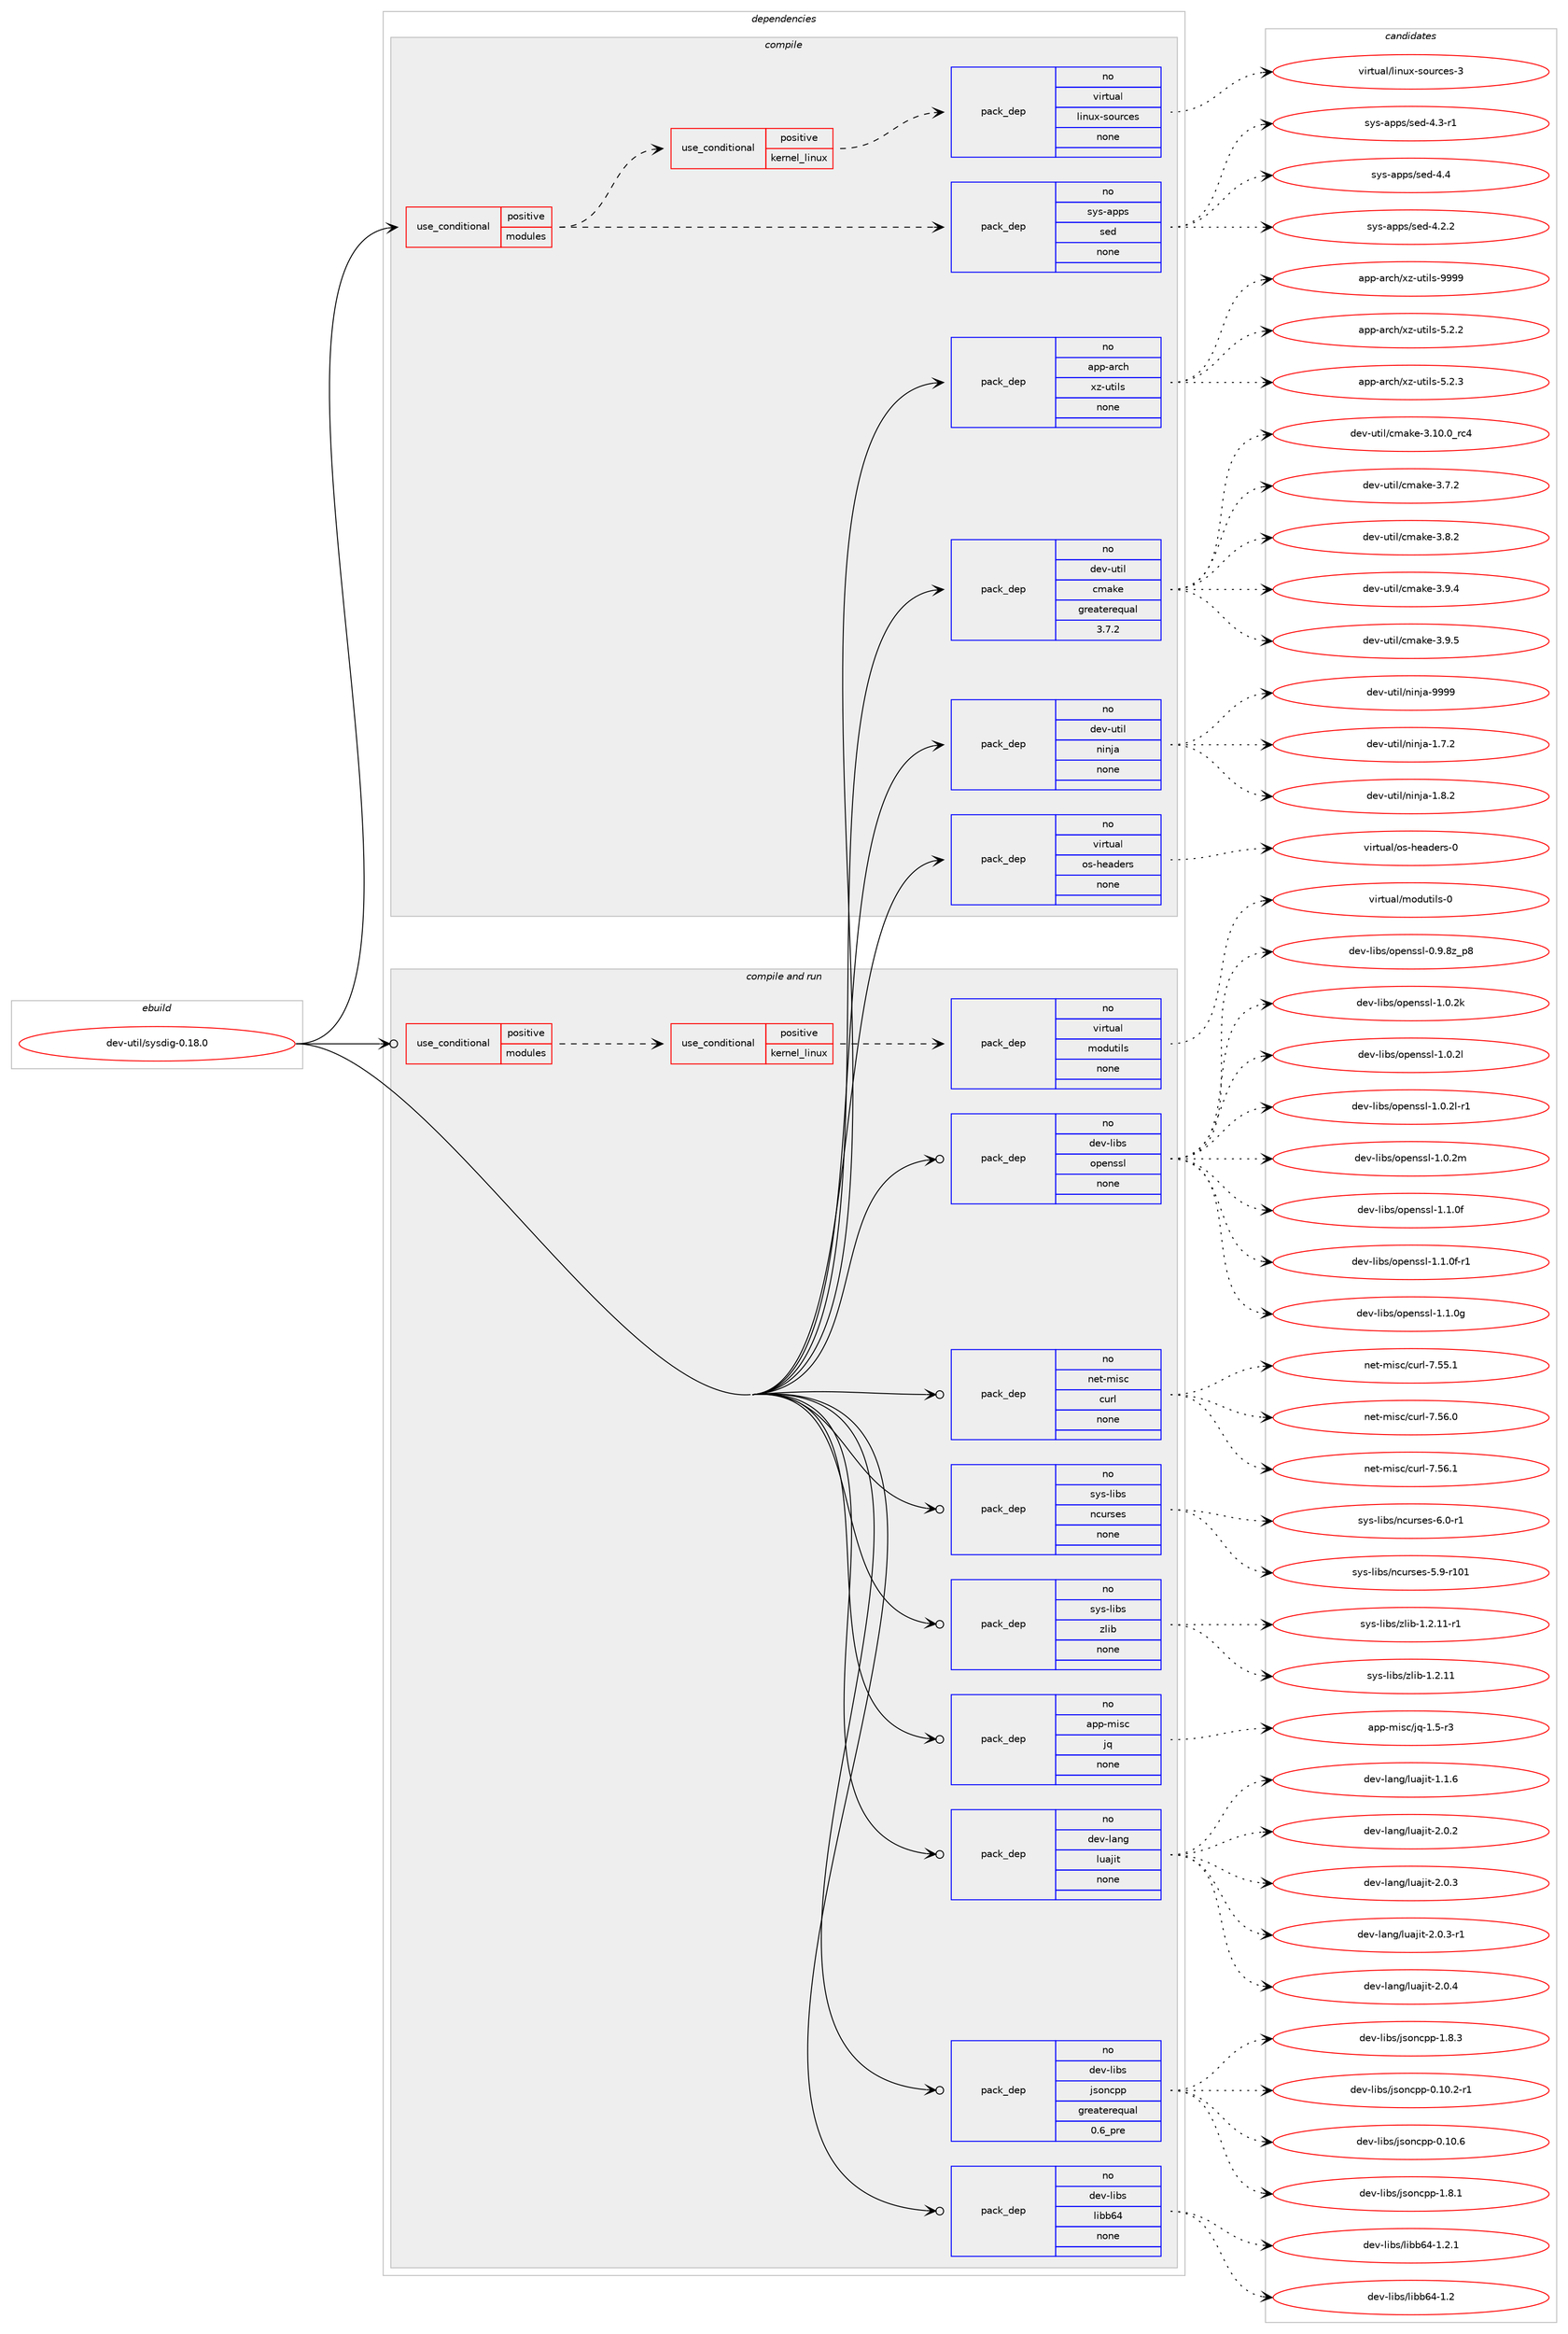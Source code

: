 digraph prolog {

# *************
# Graph options
# *************

newrank=true;
concentrate=true;
compound=true;
graph [rankdir=LR,fontname=Helvetica,fontsize=10,ranksep=1.5];#, ranksep=2.5, nodesep=0.2];
edge  [arrowhead=vee];
node  [fontname=Helvetica,fontsize=10];

# **********
# The ebuild
# **********

subgraph cluster_leftcol {
color=gray;
rank=same;
label=<<i>ebuild</i>>;
id [label="dev-util/sysdig-0.18.0", color=red, width=4, href="../dev-util/sysdig-0.18.0.svg"];
}

# ****************
# The dependencies
# ****************

subgraph cluster_midcol {
color=gray;
label=<<i>dependencies</i>>;
subgraph cluster_compile {
fillcolor="#eeeeee";
style=filled;
label=<<i>compile</i>>;
subgraph cond78839 {
dependency288993 [label=<<TABLE BORDER="0" CELLBORDER="1" CELLSPACING="0" CELLPADDING="4"><TR><TD ROWSPAN="3" CELLPADDING="10">use_conditional</TD></TR><TR><TD>positive</TD></TR><TR><TD>modules</TD></TR></TABLE>>, shape=none, color=red];
subgraph pack205858 {
dependency288994 [label=<<TABLE BORDER="0" CELLBORDER="1" CELLSPACING="0" CELLPADDING="4" WIDTH="220"><TR><TD ROWSPAN="6" CELLPADDING="30">pack_dep</TD></TR><TR><TD WIDTH="110">no</TD></TR><TR><TD>sys-apps</TD></TR><TR><TD>sed</TD></TR><TR><TD>none</TD></TR><TR><TD></TD></TR></TABLE>>, shape=none, color=blue];
}
dependency288993:e -> dependency288994:w [weight=20,style="dashed",arrowhead="vee"];
subgraph cond78840 {
dependency288995 [label=<<TABLE BORDER="0" CELLBORDER="1" CELLSPACING="0" CELLPADDING="4"><TR><TD ROWSPAN="3" CELLPADDING="10">use_conditional</TD></TR><TR><TD>positive</TD></TR><TR><TD>kernel_linux</TD></TR></TABLE>>, shape=none, color=red];
subgraph pack205859 {
dependency288996 [label=<<TABLE BORDER="0" CELLBORDER="1" CELLSPACING="0" CELLPADDING="4" WIDTH="220"><TR><TD ROWSPAN="6" CELLPADDING="30">pack_dep</TD></TR><TR><TD WIDTH="110">no</TD></TR><TR><TD>virtual</TD></TR><TR><TD>linux-sources</TD></TR><TR><TD>none</TD></TR><TR><TD></TD></TR></TABLE>>, shape=none, color=blue];
}
dependency288995:e -> dependency288996:w [weight=20,style="dashed",arrowhead="vee"];
}
dependency288993:e -> dependency288995:w [weight=20,style="dashed",arrowhead="vee"];
}
id:e -> dependency288993:w [weight=20,style="solid",arrowhead="vee"];
subgraph pack205860 {
dependency288997 [label=<<TABLE BORDER="0" CELLBORDER="1" CELLSPACING="0" CELLPADDING="4" WIDTH="220"><TR><TD ROWSPAN="6" CELLPADDING="30">pack_dep</TD></TR><TR><TD WIDTH="110">no</TD></TR><TR><TD>app-arch</TD></TR><TR><TD>xz-utils</TD></TR><TR><TD>none</TD></TR><TR><TD></TD></TR></TABLE>>, shape=none, color=blue];
}
id:e -> dependency288997:w [weight=20,style="solid",arrowhead="vee"];
subgraph pack205861 {
dependency288998 [label=<<TABLE BORDER="0" CELLBORDER="1" CELLSPACING="0" CELLPADDING="4" WIDTH="220"><TR><TD ROWSPAN="6" CELLPADDING="30">pack_dep</TD></TR><TR><TD WIDTH="110">no</TD></TR><TR><TD>dev-util</TD></TR><TR><TD>cmake</TD></TR><TR><TD>greaterequal</TD></TR><TR><TD>3.7.2</TD></TR></TABLE>>, shape=none, color=blue];
}
id:e -> dependency288998:w [weight=20,style="solid",arrowhead="vee"];
subgraph pack205862 {
dependency288999 [label=<<TABLE BORDER="0" CELLBORDER="1" CELLSPACING="0" CELLPADDING="4" WIDTH="220"><TR><TD ROWSPAN="6" CELLPADDING="30">pack_dep</TD></TR><TR><TD WIDTH="110">no</TD></TR><TR><TD>dev-util</TD></TR><TR><TD>ninja</TD></TR><TR><TD>none</TD></TR><TR><TD></TD></TR></TABLE>>, shape=none, color=blue];
}
id:e -> dependency288999:w [weight=20,style="solid",arrowhead="vee"];
subgraph pack205863 {
dependency289000 [label=<<TABLE BORDER="0" CELLBORDER="1" CELLSPACING="0" CELLPADDING="4" WIDTH="220"><TR><TD ROWSPAN="6" CELLPADDING="30">pack_dep</TD></TR><TR><TD WIDTH="110">no</TD></TR><TR><TD>virtual</TD></TR><TR><TD>os-headers</TD></TR><TR><TD>none</TD></TR><TR><TD></TD></TR></TABLE>>, shape=none, color=blue];
}
id:e -> dependency289000:w [weight=20,style="solid",arrowhead="vee"];
}
subgraph cluster_compileandrun {
fillcolor="#eeeeee";
style=filled;
label=<<i>compile and run</i>>;
subgraph cond78841 {
dependency289001 [label=<<TABLE BORDER="0" CELLBORDER="1" CELLSPACING="0" CELLPADDING="4"><TR><TD ROWSPAN="3" CELLPADDING="10">use_conditional</TD></TR><TR><TD>positive</TD></TR><TR><TD>modules</TD></TR></TABLE>>, shape=none, color=red];
subgraph cond78842 {
dependency289002 [label=<<TABLE BORDER="0" CELLBORDER="1" CELLSPACING="0" CELLPADDING="4"><TR><TD ROWSPAN="3" CELLPADDING="10">use_conditional</TD></TR><TR><TD>positive</TD></TR><TR><TD>kernel_linux</TD></TR></TABLE>>, shape=none, color=red];
subgraph pack205864 {
dependency289003 [label=<<TABLE BORDER="0" CELLBORDER="1" CELLSPACING="0" CELLPADDING="4" WIDTH="220"><TR><TD ROWSPAN="6" CELLPADDING="30">pack_dep</TD></TR><TR><TD WIDTH="110">no</TD></TR><TR><TD>virtual</TD></TR><TR><TD>modutils</TD></TR><TR><TD>none</TD></TR><TR><TD></TD></TR></TABLE>>, shape=none, color=blue];
}
dependency289002:e -> dependency289003:w [weight=20,style="dashed",arrowhead="vee"];
}
dependency289001:e -> dependency289002:w [weight=20,style="dashed",arrowhead="vee"];
}
id:e -> dependency289001:w [weight=20,style="solid",arrowhead="odotvee"];
subgraph pack205865 {
dependency289004 [label=<<TABLE BORDER="0" CELLBORDER="1" CELLSPACING="0" CELLPADDING="4" WIDTH="220"><TR><TD ROWSPAN="6" CELLPADDING="30">pack_dep</TD></TR><TR><TD WIDTH="110">no</TD></TR><TR><TD>app-misc</TD></TR><TR><TD>jq</TD></TR><TR><TD>none</TD></TR><TR><TD></TD></TR></TABLE>>, shape=none, color=blue];
}
id:e -> dependency289004:w [weight=20,style="solid",arrowhead="odotvee"];
subgraph pack205866 {
dependency289005 [label=<<TABLE BORDER="0" CELLBORDER="1" CELLSPACING="0" CELLPADDING="4" WIDTH="220"><TR><TD ROWSPAN="6" CELLPADDING="30">pack_dep</TD></TR><TR><TD WIDTH="110">no</TD></TR><TR><TD>dev-lang</TD></TR><TR><TD>luajit</TD></TR><TR><TD>none</TD></TR><TR><TD></TD></TR></TABLE>>, shape=none, color=blue];
}
id:e -> dependency289005:w [weight=20,style="solid",arrowhead="odotvee"];
subgraph pack205867 {
dependency289006 [label=<<TABLE BORDER="0" CELLBORDER="1" CELLSPACING="0" CELLPADDING="4" WIDTH="220"><TR><TD ROWSPAN="6" CELLPADDING="30">pack_dep</TD></TR><TR><TD WIDTH="110">no</TD></TR><TR><TD>dev-libs</TD></TR><TR><TD>jsoncpp</TD></TR><TR><TD>greaterequal</TD></TR><TR><TD>0.6_pre</TD></TR></TABLE>>, shape=none, color=blue];
}
id:e -> dependency289006:w [weight=20,style="solid",arrowhead="odotvee"];
subgraph pack205868 {
dependency289007 [label=<<TABLE BORDER="0" CELLBORDER="1" CELLSPACING="0" CELLPADDING="4" WIDTH="220"><TR><TD ROWSPAN="6" CELLPADDING="30">pack_dep</TD></TR><TR><TD WIDTH="110">no</TD></TR><TR><TD>dev-libs</TD></TR><TR><TD>libb64</TD></TR><TR><TD>none</TD></TR><TR><TD></TD></TR></TABLE>>, shape=none, color=blue];
}
id:e -> dependency289007:w [weight=20,style="solid",arrowhead="odotvee"];
subgraph pack205869 {
dependency289008 [label=<<TABLE BORDER="0" CELLBORDER="1" CELLSPACING="0" CELLPADDING="4" WIDTH="220"><TR><TD ROWSPAN="6" CELLPADDING="30">pack_dep</TD></TR><TR><TD WIDTH="110">no</TD></TR><TR><TD>dev-libs</TD></TR><TR><TD>openssl</TD></TR><TR><TD>none</TD></TR><TR><TD></TD></TR></TABLE>>, shape=none, color=blue];
}
id:e -> dependency289008:w [weight=20,style="solid",arrowhead="odotvee"];
subgraph pack205870 {
dependency289009 [label=<<TABLE BORDER="0" CELLBORDER="1" CELLSPACING="0" CELLPADDING="4" WIDTH="220"><TR><TD ROWSPAN="6" CELLPADDING="30">pack_dep</TD></TR><TR><TD WIDTH="110">no</TD></TR><TR><TD>net-misc</TD></TR><TR><TD>curl</TD></TR><TR><TD>none</TD></TR><TR><TD></TD></TR></TABLE>>, shape=none, color=blue];
}
id:e -> dependency289009:w [weight=20,style="solid",arrowhead="odotvee"];
subgraph pack205871 {
dependency289010 [label=<<TABLE BORDER="0" CELLBORDER="1" CELLSPACING="0" CELLPADDING="4" WIDTH="220"><TR><TD ROWSPAN="6" CELLPADDING="30">pack_dep</TD></TR><TR><TD WIDTH="110">no</TD></TR><TR><TD>sys-libs</TD></TR><TR><TD>ncurses</TD></TR><TR><TD>none</TD></TR><TR><TD></TD></TR></TABLE>>, shape=none, color=blue];
}
id:e -> dependency289010:w [weight=20,style="solid",arrowhead="odotvee"];
subgraph pack205872 {
dependency289011 [label=<<TABLE BORDER="0" CELLBORDER="1" CELLSPACING="0" CELLPADDING="4" WIDTH="220"><TR><TD ROWSPAN="6" CELLPADDING="30">pack_dep</TD></TR><TR><TD WIDTH="110">no</TD></TR><TR><TD>sys-libs</TD></TR><TR><TD>zlib</TD></TR><TR><TD>none</TD></TR><TR><TD></TD></TR></TABLE>>, shape=none, color=blue];
}
id:e -> dependency289011:w [weight=20,style="solid",arrowhead="odotvee"];
}
subgraph cluster_run {
fillcolor="#eeeeee";
style=filled;
label=<<i>run</i>>;
}
}

# **************
# The candidates
# **************

subgraph cluster_choices {
rank=same;
color=gray;
label=<<i>candidates</i>>;

subgraph choice205858 {
color=black;
nodesep=1;
choice115121115459711211211547115101100455246504650 [label="sys-apps/sed-4.2.2", color=red, width=4,href="../sys-apps/sed-4.2.2.svg"];
choice115121115459711211211547115101100455246514511449 [label="sys-apps/sed-4.3-r1", color=red, width=4,href="../sys-apps/sed-4.3-r1.svg"];
choice11512111545971121121154711510110045524652 [label="sys-apps/sed-4.4", color=red, width=4,href="../sys-apps/sed-4.4.svg"];
dependency288994:e -> choice115121115459711211211547115101100455246504650:w [style=dotted,weight="100"];
dependency288994:e -> choice115121115459711211211547115101100455246514511449:w [style=dotted,weight="100"];
dependency288994:e -> choice11512111545971121121154711510110045524652:w [style=dotted,weight="100"];
}
subgraph choice205859 {
color=black;
nodesep=1;
choice118105114116117971084710810511011712045115111117114991011154551 [label="virtual/linux-sources-3", color=red, width=4,href="../virtual/linux-sources-3.svg"];
dependency288996:e -> choice118105114116117971084710810511011712045115111117114991011154551:w [style=dotted,weight="100"];
}
subgraph choice205860 {
color=black;
nodesep=1;
choice971121124597114991044712012245117116105108115455346504650 [label="app-arch/xz-utils-5.2.2", color=red, width=4,href="../app-arch/xz-utils-5.2.2.svg"];
choice971121124597114991044712012245117116105108115455346504651 [label="app-arch/xz-utils-5.2.3", color=red, width=4,href="../app-arch/xz-utils-5.2.3.svg"];
choice9711211245971149910447120122451171161051081154557575757 [label="app-arch/xz-utils-9999", color=red, width=4,href="../app-arch/xz-utils-9999.svg"];
dependency288997:e -> choice971121124597114991044712012245117116105108115455346504650:w [style=dotted,weight="100"];
dependency288997:e -> choice971121124597114991044712012245117116105108115455346504651:w [style=dotted,weight="100"];
dependency288997:e -> choice9711211245971149910447120122451171161051081154557575757:w [style=dotted,weight="100"];
}
subgraph choice205861 {
color=black;
nodesep=1;
choice1001011184511711610510847991099710710145514649484648951149952 [label="dev-util/cmake-3.10.0_rc4", color=red, width=4,href="../dev-util/cmake-3.10.0_rc4.svg"];
choice10010111845117116105108479910997107101455146554650 [label="dev-util/cmake-3.7.2", color=red, width=4,href="../dev-util/cmake-3.7.2.svg"];
choice10010111845117116105108479910997107101455146564650 [label="dev-util/cmake-3.8.2", color=red, width=4,href="../dev-util/cmake-3.8.2.svg"];
choice10010111845117116105108479910997107101455146574652 [label="dev-util/cmake-3.9.4", color=red, width=4,href="../dev-util/cmake-3.9.4.svg"];
choice10010111845117116105108479910997107101455146574653 [label="dev-util/cmake-3.9.5", color=red, width=4,href="../dev-util/cmake-3.9.5.svg"];
dependency288998:e -> choice1001011184511711610510847991099710710145514649484648951149952:w [style=dotted,weight="100"];
dependency288998:e -> choice10010111845117116105108479910997107101455146554650:w [style=dotted,weight="100"];
dependency288998:e -> choice10010111845117116105108479910997107101455146564650:w [style=dotted,weight="100"];
dependency288998:e -> choice10010111845117116105108479910997107101455146574652:w [style=dotted,weight="100"];
dependency288998:e -> choice10010111845117116105108479910997107101455146574653:w [style=dotted,weight="100"];
}
subgraph choice205862 {
color=black;
nodesep=1;
choice100101118451171161051084711010511010697454946554650 [label="dev-util/ninja-1.7.2", color=red, width=4,href="../dev-util/ninja-1.7.2.svg"];
choice100101118451171161051084711010511010697454946564650 [label="dev-util/ninja-1.8.2", color=red, width=4,href="../dev-util/ninja-1.8.2.svg"];
choice1001011184511711610510847110105110106974557575757 [label="dev-util/ninja-9999", color=red, width=4,href="../dev-util/ninja-9999.svg"];
dependency288999:e -> choice100101118451171161051084711010511010697454946554650:w [style=dotted,weight="100"];
dependency288999:e -> choice100101118451171161051084711010511010697454946564650:w [style=dotted,weight="100"];
dependency288999:e -> choice1001011184511711610510847110105110106974557575757:w [style=dotted,weight="100"];
}
subgraph choice205863 {
color=black;
nodesep=1;
choice118105114116117971084711111545104101971001011141154548 [label="virtual/os-headers-0", color=red, width=4,href="../virtual/os-headers-0.svg"];
dependency289000:e -> choice118105114116117971084711111545104101971001011141154548:w [style=dotted,weight="100"];
}
subgraph choice205864 {
color=black;
nodesep=1;
choice11810511411611797108471091111001171161051081154548 [label="virtual/modutils-0", color=red, width=4,href="../virtual/modutils-0.svg"];
dependency289003:e -> choice11810511411611797108471091111001171161051081154548:w [style=dotted,weight="100"];
}
subgraph choice205865 {
color=black;
nodesep=1;
choice97112112451091051159947106113454946534511451 [label="app-misc/jq-1.5-r3", color=red, width=4,href="../app-misc/jq-1.5-r3.svg"];
dependency289004:e -> choice97112112451091051159947106113454946534511451:w [style=dotted,weight="100"];
}
subgraph choice205866 {
color=black;
nodesep=1;
choice10010111845108971101034710811797106105116454946494654 [label="dev-lang/luajit-1.1.6", color=red, width=4,href="../dev-lang/luajit-1.1.6.svg"];
choice10010111845108971101034710811797106105116455046484650 [label="dev-lang/luajit-2.0.2", color=red, width=4,href="../dev-lang/luajit-2.0.2.svg"];
choice10010111845108971101034710811797106105116455046484651 [label="dev-lang/luajit-2.0.3", color=red, width=4,href="../dev-lang/luajit-2.0.3.svg"];
choice100101118451089711010347108117971061051164550464846514511449 [label="dev-lang/luajit-2.0.3-r1", color=red, width=4,href="../dev-lang/luajit-2.0.3-r1.svg"];
choice10010111845108971101034710811797106105116455046484652 [label="dev-lang/luajit-2.0.4", color=red, width=4,href="../dev-lang/luajit-2.0.4.svg"];
dependency289005:e -> choice10010111845108971101034710811797106105116454946494654:w [style=dotted,weight="100"];
dependency289005:e -> choice10010111845108971101034710811797106105116455046484650:w [style=dotted,weight="100"];
dependency289005:e -> choice10010111845108971101034710811797106105116455046484651:w [style=dotted,weight="100"];
dependency289005:e -> choice100101118451089711010347108117971061051164550464846514511449:w [style=dotted,weight="100"];
dependency289005:e -> choice10010111845108971101034710811797106105116455046484652:w [style=dotted,weight="100"];
}
subgraph choice205867 {
color=black;
nodesep=1;
choice10010111845108105981154710611511111099112112454846494846504511449 [label="dev-libs/jsoncpp-0.10.2-r1", color=red, width=4,href="../dev-libs/jsoncpp-0.10.2-r1.svg"];
choice1001011184510810598115471061151111109911211245484649484654 [label="dev-libs/jsoncpp-0.10.6", color=red, width=4,href="../dev-libs/jsoncpp-0.10.6.svg"];
choice10010111845108105981154710611511111099112112454946564649 [label="dev-libs/jsoncpp-1.8.1", color=red, width=4,href="../dev-libs/jsoncpp-1.8.1.svg"];
choice10010111845108105981154710611511111099112112454946564651 [label="dev-libs/jsoncpp-1.8.3", color=red, width=4,href="../dev-libs/jsoncpp-1.8.3.svg"];
dependency289006:e -> choice10010111845108105981154710611511111099112112454846494846504511449:w [style=dotted,weight="100"];
dependency289006:e -> choice1001011184510810598115471061151111109911211245484649484654:w [style=dotted,weight="100"];
dependency289006:e -> choice10010111845108105981154710611511111099112112454946564649:w [style=dotted,weight="100"];
dependency289006:e -> choice10010111845108105981154710611511111099112112454946564651:w [style=dotted,weight="100"];
}
subgraph choice205868 {
color=black;
nodesep=1;
choice1001011184510810598115471081059898545245494650 [label="dev-libs/libb64-1.2", color=red, width=4,href="../dev-libs/libb64-1.2.svg"];
choice10010111845108105981154710810598985452454946504649 [label="dev-libs/libb64-1.2.1", color=red, width=4,href="../dev-libs/libb64-1.2.1.svg"];
dependency289007:e -> choice1001011184510810598115471081059898545245494650:w [style=dotted,weight="100"];
dependency289007:e -> choice10010111845108105981154710810598985452454946504649:w [style=dotted,weight="100"];
}
subgraph choice205869 {
color=black;
nodesep=1;
choice1001011184510810598115471111121011101151151084548465746561229511256 [label="dev-libs/openssl-0.9.8z_p8", color=red, width=4,href="../dev-libs/openssl-0.9.8z_p8.svg"];
choice100101118451081059811547111112101110115115108454946484650107 [label="dev-libs/openssl-1.0.2k", color=red, width=4,href="../dev-libs/openssl-1.0.2k.svg"];
choice100101118451081059811547111112101110115115108454946484650108 [label="dev-libs/openssl-1.0.2l", color=red, width=4,href="../dev-libs/openssl-1.0.2l.svg"];
choice1001011184510810598115471111121011101151151084549464846501084511449 [label="dev-libs/openssl-1.0.2l-r1", color=red, width=4,href="../dev-libs/openssl-1.0.2l-r1.svg"];
choice100101118451081059811547111112101110115115108454946484650109 [label="dev-libs/openssl-1.0.2m", color=red, width=4,href="../dev-libs/openssl-1.0.2m.svg"];
choice100101118451081059811547111112101110115115108454946494648102 [label="dev-libs/openssl-1.1.0f", color=red, width=4,href="../dev-libs/openssl-1.1.0f.svg"];
choice1001011184510810598115471111121011101151151084549464946481024511449 [label="dev-libs/openssl-1.1.0f-r1", color=red, width=4,href="../dev-libs/openssl-1.1.0f-r1.svg"];
choice100101118451081059811547111112101110115115108454946494648103 [label="dev-libs/openssl-1.1.0g", color=red, width=4,href="../dev-libs/openssl-1.1.0g.svg"];
dependency289008:e -> choice1001011184510810598115471111121011101151151084548465746561229511256:w [style=dotted,weight="100"];
dependency289008:e -> choice100101118451081059811547111112101110115115108454946484650107:w [style=dotted,weight="100"];
dependency289008:e -> choice100101118451081059811547111112101110115115108454946484650108:w [style=dotted,weight="100"];
dependency289008:e -> choice1001011184510810598115471111121011101151151084549464846501084511449:w [style=dotted,weight="100"];
dependency289008:e -> choice100101118451081059811547111112101110115115108454946484650109:w [style=dotted,weight="100"];
dependency289008:e -> choice100101118451081059811547111112101110115115108454946494648102:w [style=dotted,weight="100"];
dependency289008:e -> choice1001011184510810598115471111121011101151151084549464946481024511449:w [style=dotted,weight="100"];
dependency289008:e -> choice100101118451081059811547111112101110115115108454946494648103:w [style=dotted,weight="100"];
}
subgraph choice205870 {
color=black;
nodesep=1;
choice1101011164510910511599479911711410845554653534649 [label="net-misc/curl-7.55.1", color=red, width=4,href="../net-misc/curl-7.55.1.svg"];
choice1101011164510910511599479911711410845554653544648 [label="net-misc/curl-7.56.0", color=red, width=4,href="../net-misc/curl-7.56.0.svg"];
choice1101011164510910511599479911711410845554653544649 [label="net-misc/curl-7.56.1", color=red, width=4,href="../net-misc/curl-7.56.1.svg"];
dependency289009:e -> choice1101011164510910511599479911711410845554653534649:w [style=dotted,weight="100"];
dependency289009:e -> choice1101011164510910511599479911711410845554653544648:w [style=dotted,weight="100"];
dependency289009:e -> choice1101011164510910511599479911711410845554653544649:w [style=dotted,weight="100"];
}
subgraph choice205871 {
color=black;
nodesep=1;
choice115121115451081059811547110991171141151011154553465745114494849 [label="sys-libs/ncurses-5.9-r101", color=red, width=4,href="../sys-libs/ncurses-5.9-r101.svg"];
choice11512111545108105981154711099117114115101115455446484511449 [label="sys-libs/ncurses-6.0-r1", color=red, width=4,href="../sys-libs/ncurses-6.0-r1.svg"];
dependency289010:e -> choice115121115451081059811547110991171141151011154553465745114494849:w [style=dotted,weight="100"];
dependency289010:e -> choice11512111545108105981154711099117114115101115455446484511449:w [style=dotted,weight="100"];
}
subgraph choice205872 {
color=black;
nodesep=1;
choice1151211154510810598115471221081059845494650464949 [label="sys-libs/zlib-1.2.11", color=red, width=4,href="../sys-libs/zlib-1.2.11.svg"];
choice11512111545108105981154712210810598454946504649494511449 [label="sys-libs/zlib-1.2.11-r1", color=red, width=4,href="../sys-libs/zlib-1.2.11-r1.svg"];
dependency289011:e -> choice1151211154510810598115471221081059845494650464949:w [style=dotted,weight="100"];
dependency289011:e -> choice11512111545108105981154712210810598454946504649494511449:w [style=dotted,weight="100"];
}
}

}
